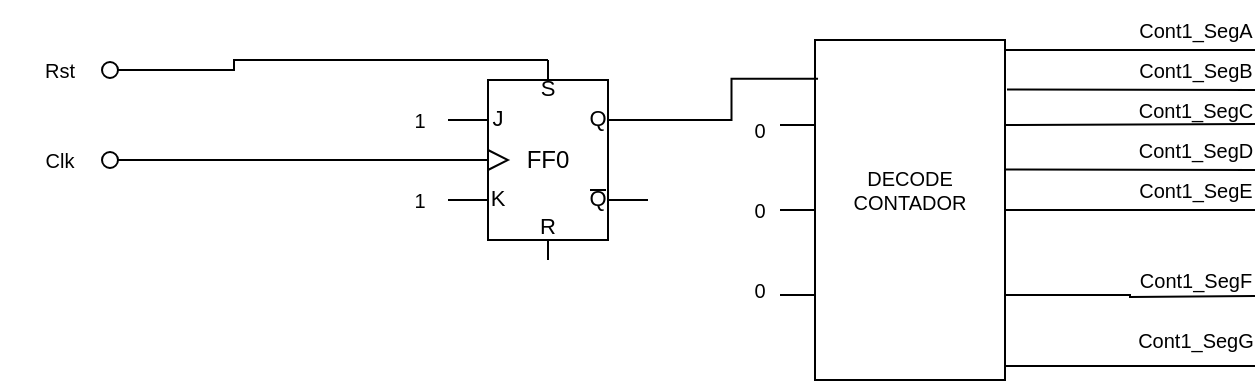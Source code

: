 <mxfile version="24.5.5" type="device">
  <diagram name="Página-1" id="pnkKG1xDQ4r84PMHm7d6">
    <mxGraphModel dx="1364" dy="795" grid="1" gridSize="10" guides="1" tooltips="1" connect="1" arrows="1" fold="1" page="1" pageScale="1" pageWidth="827" pageHeight="1169" math="0" shadow="0">
      <root>
        <mxCell id="0" />
        <mxCell id="1" parent="0" />
        <mxCell id="k2xtMvNpg32Ia1_yo8kl-1" value="" style="verticalLabelPosition=bottom;shadow=0;dashed=0;align=center;html=1;verticalAlign=top;shape=mxgraph.electrical.logic_gates.jk_flip-flop_with_sr;" parent="1" vertex="1">
          <mxGeometry x="364" y="110" width="100" height="100" as="geometry" />
        </mxCell>
        <mxCell id="k2xtMvNpg32Ia1_yo8kl-2" value="" style="verticalLabelPosition=bottom;shadow=0;dashed=0;align=center;html=1;verticalAlign=top;shape=mxgraph.electrical.logic_gates.inverting_contact;" parent="1" vertex="1">
          <mxGeometry x="190" y="155" width="10" height="10" as="geometry" />
        </mxCell>
        <mxCell id="k2xtMvNpg32Ia1_yo8kl-3" value="Clk" style="text;strokeColor=none;align=center;fillColor=none;html=1;verticalAlign=middle;whiteSpace=wrap;rounded=0;fontSize=10;" parent="1" vertex="1">
          <mxGeometry x="140" y="145" width="60" height="30" as="geometry" />
        </mxCell>
        <mxCell id="k2xtMvNpg32Ia1_yo8kl-9" value="1" style="text;strokeColor=none;align=center;fillColor=none;html=1;verticalAlign=middle;whiteSpace=wrap;rounded=0;fontSize=10;" parent="1" vertex="1">
          <mxGeometry x="320" y="165" width="60" height="30" as="geometry" />
        </mxCell>
        <mxCell id="k2xtMvNpg32Ia1_yo8kl-10" value="1" style="text;strokeColor=none;align=center;fillColor=none;html=1;verticalAlign=middle;whiteSpace=wrap;rounded=0;fontSize=10;" parent="1" vertex="1">
          <mxGeometry x="320" y="125" width="60" height="30" as="geometry" />
        </mxCell>
        <mxCell id="QnQLokl2paKiinl1mr7T-19" value="FF0" style="text;strokeColor=none;align=center;fillColor=none;html=1;verticalAlign=middle;whiteSpace=wrap;rounded=0;" parent="1" vertex="1">
          <mxGeometry x="384" y="145" width="60" height="30" as="geometry" />
        </mxCell>
        <mxCell id="QnQLokl2paKiinl1mr7T-64" style="edgeStyle=orthogonalEdgeStyle;rounded=0;orthogonalLoop=1;jettySize=auto;html=1;exitX=0;exitY=0;exitDx=0;exitDy=0;endArrow=none;endFill=0;" parent="1" edge="1">
          <mxGeometry relative="1" as="geometry">
            <mxPoint x="767.5" y="105" as="targetPoint" />
            <mxPoint x="607.5" y="105" as="sourcePoint" />
            <Array as="points">
              <mxPoint x="722.5" y="105" />
            </Array>
          </mxGeometry>
        </mxCell>
        <mxCell id="QnQLokl2paKiinl1mr7T-65" style="edgeStyle=orthogonalEdgeStyle;rounded=0;orthogonalLoop=1;jettySize=auto;html=1;exitX=0.25;exitY=0;exitDx=0;exitDy=0;endArrow=none;endFill=0;" parent="1" source="QnQLokl2paKiinl1mr7T-62" edge="1">
          <mxGeometry relative="1" as="geometry">
            <mxPoint x="767.5" y="142" as="targetPoint" />
          </mxGeometry>
        </mxCell>
        <mxCell id="QnQLokl2paKiinl1mr7T-66" style="edgeStyle=orthogonalEdgeStyle;rounded=0;orthogonalLoop=1;jettySize=auto;html=1;exitX=0.5;exitY=0;exitDx=0;exitDy=0;endArrow=none;endFill=0;" parent="1" source="QnQLokl2paKiinl1mr7T-62" edge="1">
          <mxGeometry relative="1" as="geometry">
            <mxPoint x="767.5" y="185" as="targetPoint" />
          </mxGeometry>
        </mxCell>
        <mxCell id="QnQLokl2paKiinl1mr7T-67" style="edgeStyle=orthogonalEdgeStyle;rounded=0;orthogonalLoop=1;jettySize=auto;html=1;exitX=0.75;exitY=0;exitDx=0;exitDy=0;endArrow=none;endFill=0;" parent="1" source="QnQLokl2paKiinl1mr7T-62" edge="1">
          <mxGeometry relative="1" as="geometry">
            <mxPoint x="767.5" y="228" as="targetPoint" />
          </mxGeometry>
        </mxCell>
        <mxCell id="QnQLokl2paKiinl1mr7T-68" style="edgeStyle=orthogonalEdgeStyle;rounded=0;orthogonalLoop=1;jettySize=auto;html=1;exitX=1;exitY=0;exitDx=0;exitDy=0;endArrow=none;endFill=0;" parent="1" edge="1">
          <mxGeometry relative="1" as="geometry">
            <mxPoint x="767.5" y="263" as="targetPoint" />
            <mxPoint x="625" y="267.5" as="sourcePoint" />
            <Array as="points">
              <mxPoint x="625" y="262.5" />
            </Array>
          </mxGeometry>
        </mxCell>
        <mxCell id="nmVDLG2SwFyJyHrFb4c8-9" style="edgeStyle=orthogonalEdgeStyle;rounded=0;orthogonalLoop=1;jettySize=auto;html=1;exitX=0.25;exitY=1;exitDx=0;exitDy=0;endArrow=none;endFill=0;" edge="1" parent="1" source="QnQLokl2paKiinl1mr7T-62">
          <mxGeometry relative="1" as="geometry">
            <mxPoint x="530.0" y="142.562" as="targetPoint" />
          </mxGeometry>
        </mxCell>
        <mxCell id="nmVDLG2SwFyJyHrFb4c8-10" style="edgeStyle=orthogonalEdgeStyle;rounded=0;orthogonalLoop=1;jettySize=auto;html=1;exitX=0.5;exitY=1;exitDx=0;exitDy=0;endArrow=none;endFill=0;" edge="1" parent="1" source="QnQLokl2paKiinl1mr7T-62">
          <mxGeometry relative="1" as="geometry">
            <mxPoint x="530.0" y="185.062" as="targetPoint" />
          </mxGeometry>
        </mxCell>
        <mxCell id="nmVDLG2SwFyJyHrFb4c8-11" style="edgeStyle=orthogonalEdgeStyle;rounded=0;orthogonalLoop=1;jettySize=auto;html=1;exitX=0.75;exitY=1;exitDx=0;exitDy=0;endArrow=none;endFill=0;" edge="1" parent="1" source="QnQLokl2paKiinl1mr7T-62">
          <mxGeometry relative="1" as="geometry">
            <mxPoint x="530.0" y="227.562" as="targetPoint" />
          </mxGeometry>
        </mxCell>
        <mxCell id="QnQLokl2paKiinl1mr7T-62" value="" style="rounded=0;whiteSpace=wrap;html=1;rotation=90;" parent="1" vertex="1">
          <mxGeometry x="510" y="137.5" width="170" height="95" as="geometry" />
        </mxCell>
        <mxCell id="QnQLokl2paKiinl1mr7T-63" value="&lt;div&gt;DECODE&lt;/div&gt;&lt;div&gt;CONTADOR&lt;br&gt;&lt;/div&gt;" style="text;strokeColor=none;align=center;fillColor=none;html=1;verticalAlign=middle;whiteSpace=wrap;rounded=0;fontSize=10;" parent="1" vertex="1">
          <mxGeometry x="565" y="160" width="60" height="30" as="geometry" />
        </mxCell>
        <mxCell id="QnQLokl2paKiinl1mr7T-69" value="" style="edgeStyle=none;orthogonalLoop=1;jettySize=auto;html=1;rounded=0;endArrow=none;endFill=0;" parent="1" edge="1">
          <mxGeometry width="80" relative="1" as="geometry">
            <mxPoint x="643.5" y="124.74" as="sourcePoint" />
            <mxPoint x="767.5" y="125" as="targetPoint" />
            <Array as="points" />
          </mxGeometry>
        </mxCell>
        <mxCell id="QnQLokl2paKiinl1mr7T-70" value="" style="edgeStyle=none;orthogonalLoop=1;jettySize=auto;html=1;rounded=0;endArrow=none;endFill=0;" parent="1" edge="1">
          <mxGeometry width="80" relative="1" as="geometry">
            <mxPoint x="642.5" y="164.74" as="sourcePoint" />
            <mxPoint x="767.5" y="165" as="targetPoint" />
            <Array as="points" />
          </mxGeometry>
        </mxCell>
        <mxCell id="QnQLokl2paKiinl1mr7T-71" value="Cont1_SegA" style="text;strokeColor=none;align=center;fillColor=none;html=1;verticalAlign=middle;whiteSpace=wrap;rounded=0;fontSize=10;" parent="1" vertex="1">
          <mxGeometry x="707.5" y="80" width="60" height="30" as="geometry" />
        </mxCell>
        <mxCell id="QnQLokl2paKiinl1mr7T-72" value="Cont1_SegB" style="text;strokeColor=none;align=center;fillColor=none;html=1;verticalAlign=middle;whiteSpace=wrap;rounded=0;fontSize=10;" parent="1" vertex="1">
          <mxGeometry x="707.5" y="100" width="60" height="30" as="geometry" />
        </mxCell>
        <mxCell id="QnQLokl2paKiinl1mr7T-73" value="Cont1_SegC" style="text;strokeColor=none;align=center;fillColor=none;html=1;verticalAlign=middle;whiteSpace=wrap;rounded=0;fontSize=10;" parent="1" vertex="1">
          <mxGeometry x="707.5" y="120" width="60" height="30" as="geometry" />
        </mxCell>
        <mxCell id="QnQLokl2paKiinl1mr7T-74" value="Cont1_SegD" style="text;strokeColor=none;align=center;fillColor=none;html=1;verticalAlign=middle;whiteSpace=wrap;rounded=0;fontSize=10;" parent="1" vertex="1">
          <mxGeometry x="707.5" y="140" width="60" height="30" as="geometry" />
        </mxCell>
        <mxCell id="QnQLokl2paKiinl1mr7T-75" value="Cont1_SegE" style="text;strokeColor=none;align=center;fillColor=none;html=1;verticalAlign=middle;whiteSpace=wrap;rounded=0;fontSize=10;" parent="1" vertex="1">
          <mxGeometry x="712.5" y="162.5" width="50" height="25" as="geometry" />
        </mxCell>
        <mxCell id="QnQLokl2paKiinl1mr7T-76" value="Cont1_SegF" style="text;strokeColor=none;align=center;fillColor=none;html=1;verticalAlign=middle;whiteSpace=wrap;rounded=0;fontSize=10;" parent="1" vertex="1">
          <mxGeometry x="707.5" y="205" width="60" height="30" as="geometry" />
        </mxCell>
        <mxCell id="QnQLokl2paKiinl1mr7T-77" value="Cont1_SegG" style="text;strokeColor=none;align=center;fillColor=none;html=1;verticalAlign=middle;whiteSpace=wrap;rounded=0;fontSize=10;" parent="1" vertex="1">
          <mxGeometry x="707.5" y="235" width="60" height="30" as="geometry" />
        </mxCell>
        <mxCell id="nmVDLG2SwFyJyHrFb4c8-5" style="edgeStyle=orthogonalEdgeStyle;rounded=0;orthogonalLoop=1;jettySize=auto;html=1;exitX=1;exitY=0.3;exitDx=0;exitDy=0;exitPerimeter=0;entryX=0.114;entryY=0.984;entryDx=0;entryDy=0;entryPerimeter=0;endArrow=none;endFill=0;" edge="1" parent="1" source="k2xtMvNpg32Ia1_yo8kl-1" target="QnQLokl2paKiinl1mr7T-62">
          <mxGeometry relative="1" as="geometry" />
        </mxCell>
        <mxCell id="nmVDLG2SwFyJyHrFb4c8-6" value="" style="verticalLabelPosition=bottom;shadow=0;dashed=0;align=center;html=1;verticalAlign=top;shape=mxgraph.electrical.logic_gates.inverting_contact;" vertex="1" parent="1">
          <mxGeometry x="190" y="110" width="10" height="10" as="geometry" />
        </mxCell>
        <mxCell id="nmVDLG2SwFyJyHrFb4c8-7" value="Rst" style="text;strokeColor=none;align=center;fillColor=none;html=1;verticalAlign=middle;whiteSpace=wrap;rounded=0;fontSize=10;" vertex="1" parent="1">
          <mxGeometry x="140" y="100" width="60" height="30" as="geometry" />
        </mxCell>
        <mxCell id="nmVDLG2SwFyJyHrFb4c8-8" style="edgeStyle=orthogonalEdgeStyle;rounded=0;orthogonalLoop=1;jettySize=auto;html=1;exitX=0.9;exitY=0.5;exitDx=0;exitDy=0;exitPerimeter=0;entryX=0.5;entryY=0;entryDx=0;entryDy=0;entryPerimeter=0;endArrow=none;endFill=0;" edge="1" parent="1" source="nmVDLG2SwFyJyHrFb4c8-6" target="k2xtMvNpg32Ia1_yo8kl-1">
          <mxGeometry relative="1" as="geometry">
            <Array as="points">
              <mxPoint x="257" y="115" />
              <mxPoint x="257" y="110" />
            </Array>
          </mxGeometry>
        </mxCell>
        <mxCell id="nmVDLG2SwFyJyHrFb4c8-12" value="0" style="text;strokeColor=none;align=center;fillColor=none;html=1;verticalAlign=middle;whiteSpace=wrap;rounded=0;fontSize=10;" vertex="1" parent="1">
          <mxGeometry x="490" y="130" width="60" height="30" as="geometry" />
        </mxCell>
        <mxCell id="nmVDLG2SwFyJyHrFb4c8-13" value="0" style="text;strokeColor=none;align=center;fillColor=none;html=1;verticalAlign=middle;whiteSpace=wrap;rounded=0;fontSize=10;" vertex="1" parent="1">
          <mxGeometry x="490" y="170" width="60" height="30" as="geometry" />
        </mxCell>
        <mxCell id="nmVDLG2SwFyJyHrFb4c8-14" value="0" style="text;strokeColor=none;align=center;fillColor=none;html=1;verticalAlign=middle;whiteSpace=wrap;rounded=0;fontSize=10;" vertex="1" parent="1">
          <mxGeometry x="490" y="210" width="60" height="30" as="geometry" />
        </mxCell>
        <mxCell id="nmVDLG2SwFyJyHrFb4c8-17" style="edgeStyle=orthogonalEdgeStyle;rounded=0;orthogonalLoop=1;jettySize=auto;html=1;exitX=0;exitY=0.5;exitDx=0;exitDy=0;exitPerimeter=0;entryX=0.9;entryY=0.5;entryDx=0;entryDy=0;entryPerimeter=0;endArrow=none;endFill=0;" edge="1" parent="1" source="k2xtMvNpg32Ia1_yo8kl-1" target="k2xtMvNpg32Ia1_yo8kl-2">
          <mxGeometry relative="1" as="geometry" />
        </mxCell>
      </root>
    </mxGraphModel>
  </diagram>
</mxfile>
